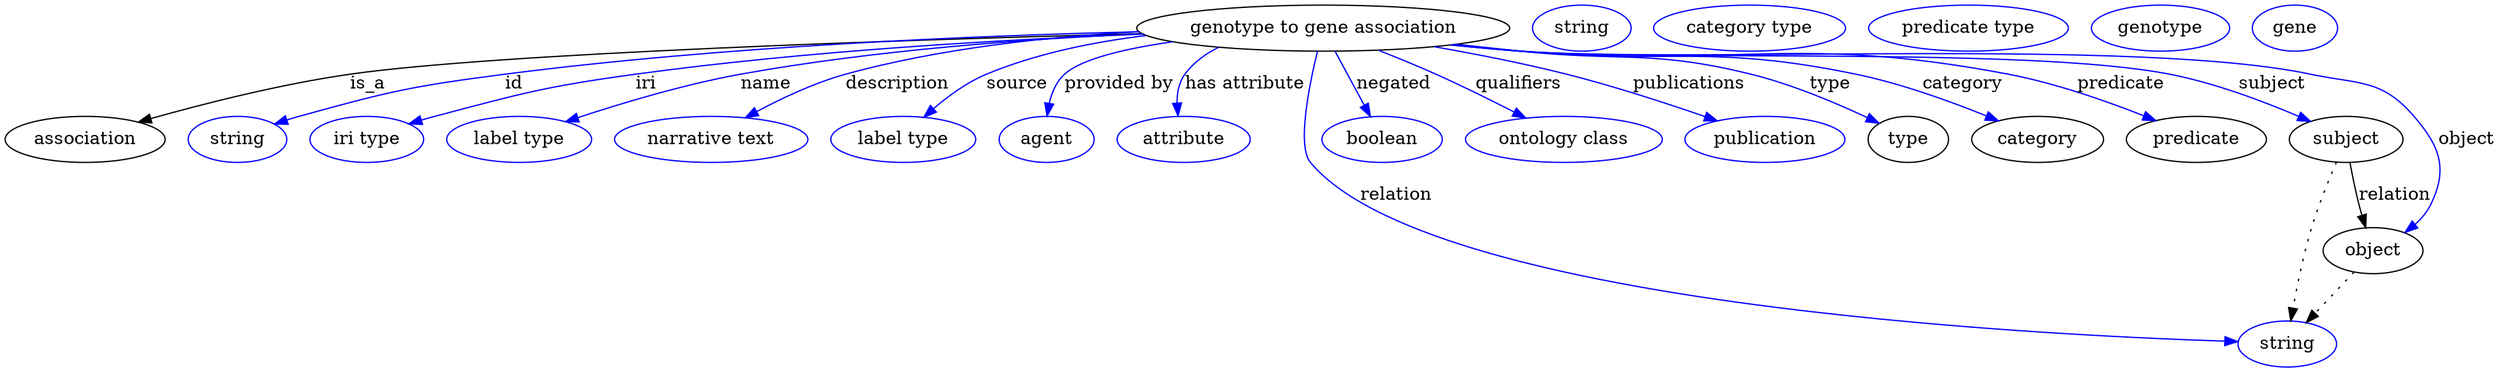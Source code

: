 digraph {
	graph [bb="0,0,1943.4,283"];
	node [label="\N"];
	"genotype to gene association"	[height=0.5,
		label="genotype to gene association",
		pos="1029.4,265",
		width=4.0441];
	association	[height=0.5,
		pos="62.394,178",
		width=1.7332];
	"genotype to gene association" -> association	[label=is_a,
		lp="283.39,221.5",
		pos="e,103.96,191.52 887.63,260.71 701.43,255.82 384.63,245.42 269.39,229 215.52,221.32 155.16,205.94 113.59,194.26"];
	id	[color=blue,
		height=0.5,
		label=string,
		pos="181.39,178",
		width=1.0652];
	"genotype to gene association" -> id	[color=blue,
		label=id,
		lp="397.39,221.5",
		pos="e,210.38,189.99 885.45,262.17 755.58,259.08 559.53,250.85 390.39,229 317.95,219.64 299.77,215.57 229.39,196 226.29,195.14 223.09,\
194.17 219.89,193.15",
		style=solid];
	iri	[color=blue,
		height=0.5,
		label="iri type",
		pos="282.39,178",
		width=1.2277];
	"genotype to gene association" -> iri	[color=blue,
		label=iri,
		lp="500.39,221.5",
		pos="e,315.32,190.14 888.64,260.29 780,256.11 626.15,247.32 492.39,229 421.75,219.32 404.32,214.25 335.39,196 332.02,195.11 328.55,194.13 \
325.07,193.11",
		style=solid];
	name	[color=blue,
		height=0.5,
		label="label type",
		pos="401.39,178",
		width=1.5707];
	"genotype to gene association" -> name	[color=blue,
		label=name,
		lp="594.39,221.5",
		pos="e,437.66,191.84 888.04,260.57 797.73,256.55 678.47,247.84 574.39,229 530.57,221.07 481.96,206.48 447.45,195.11",
		style=solid];
	description	[color=blue,
		height=0.5,
		label="narrative text",
		pos="551.39,178",
		width=2.0943];
	"genotype to gene association" -> description	[color=blue,
		label=description,
		lp="696.89,221.5",
		pos="e,578.01,194.9 885.14,262.21 815.05,258.39 730.23,249.35 656.39,229 632.2,222.33 606.74,210.35 586.95,199.78",
		style=solid];
	source	[color=blue,
		height=0.5,
		label="label type",
		pos="701.39,178",
		width=1.5707];
	"genotype to gene association" -> source	[color=blue,
		label=source,
		lp="790.39,221.5",
		pos="e,717.48,195.3 891.38,259.26 850.01,254.26 805.31,245.18 766.39,229 751.23,222.69 736.53,211.92 724.96,201.98",
		style=solid];
	"provided by"	[color=blue,
		height=0.5,
		label=agent,
		pos="813.39,178",
		width=1.0291];
	"genotype to gene association" -> "provided by"	[color=blue,
		label="provided by",
		lp="869.89,221.5",
		pos="e,813.74,196.24 911.85,254.33 875.16,249.08 840.77,241.08 827.39,229 820.93,223.16 817.35,214.6 815.4,206.2",
		style=solid];
	"has attribute"	[color=blue,
		height=0.5,
		label=attribute,
		pos="920.39,178",
		width=1.4443];
	"genotype to gene association" -> "has attribute"	[color=blue,
		label="has attribute",
		lp="968.39,221.5",
		pos="e,916.06,196.35 947.74,250.05 937.48,244.99 928.21,238.18 921.39,229 916.64,222.6 915.17,214.36 915.24,206.43",
		style=solid];
	relation	[color=blue,
		height=0.5,
		label=string,
		pos="1781.4,18",
		width=1.0652];
	"genotype to gene association" -> relation	[color=blue,
		label=relation,
		lp="1086.4,134.5",
		pos="e,1743.2,19.917 1024.9,246.99 1018.6,220.94 1008.7,172.83 1019.4,160 1111.3,49.546 1580.3,25.251 1733.2,20.233",
		style=solid];
	negated	[color=blue,
		height=0.5,
		label=boolean,
		pos="1075.4,178",
		width=1.2999];
	"genotype to gene association" -> negated	[color=blue,
		label=negated,
		lp="1084.4,221.5",
		pos="e,1066.3,195.89 1038.7,246.8 1045.2,234.74 1054.1,218.4 1061.4,204.79",
		style=solid];
	qualifiers	[color=blue,
		height=0.5,
		label="ontology class",
		pos="1216.4,178",
		width=2.1304];
	"genotype to gene association" -> qualifiers	[color=blue,
		label=qualifiers,
		lp="1181.9,221.5",
		pos="e,1186.8,194.8 1072.7,247.67 1087,242.02 1103,235.48 1117.4,229 1137.6,219.91 1159.6,208.9 1177.7,199.53",
		style=solid];
	publications	[color=blue,
		height=0.5,
		label=publication,
		pos="1373.4,178",
		width=1.7332];
	"genotype to gene association" -> publications	[color=blue,
		label=publications,
		lp="1315.4,221.5",
		pos="e,1336.5,192.51 1116,250.53 1148.6,244.8 1185.9,237.48 1219.4,229 1256,219.72 1296.7,206.4 1327,195.84",
		style=solid];
	type	[height=0.5,
		pos="1485.4,178",
		width=0.86659];
	"genotype to gene association" -> type	[color=blue,
		label=type,
		lp="1424.4,221.5",
		pos="e,1462.7,190.66 1134,252.4 1150.9,250.56 1168.1,248.71 1184.4,247 1263.9,238.64 1285.8,248.28 1363.4,229 1395.2,221.11 1429.5,206.43 \
1453.6,195.01",
		style=solid];
	category	[height=0.5,
		pos="1586.4,178",
		width=1.4263];
	"genotype to gene association" -> category	[color=blue,
		label=category,
		lp="1527.9,221.5",
		pos="e,1555.8,192.49 1131.9,252.17 1149.4,250.32 1167.4,248.52 1184.4,247 1299.8,236.68 1331,252.45 1444.4,229 1479.8,221.69 1518.3,207.7 \
1546.3,196.37",
		style=solid];
	predicate	[height=0.5,
		pos="1710.4,178",
		width=1.5165];
	"genotype to gene association" -> predicate	[color=blue,
		label=predicate,
		lp="1651.4,221.5",
		pos="e,1678.7,192.68 1130.6,251.99 1148.5,250.12 1167,248.37 1184.4,247 1352.5,233.8 1397.7,260.46 1563.4,229 1600.2,222.02 1640.3,207.91 \
1669.3,196.45",
		style=solid];
	subject	[height=0.5,
		pos="1827.4,178",
		width=1.2277];
	"genotype to gene association" -> subject	[color=blue,
		label=subject,
		lp="1769.4,221.5",
		pos="e,1799.6,192 1129.8,251.9 1147.9,250.02 1166.7,248.28 1184.4,247 1296.4,238.87 1579.2,250.39 1689.4,229 1724.6,222.17 1762.8,207.74 \
1790.1,196.13",
		style=solid];
	object	[height=0.5,
		pos="1848.4,91",
		width=1.0832];
	"genotype to gene association" -> object	[color=blue,
		label=object,
		lp="1921.4,178",
		pos="e,1873.3,105.25 1129.3,251.85 1147.6,249.97 1166.6,248.24 1184.4,247 1320.8,237.54 1665.6,257.24 1799.4,229 1837.4,220.97 1855.1,\
225.48 1880.4,196 1900.7,172.34 1907.1,155.03 1893.4,127 1890.5,121.17 1886.2,116.02 1881.3,111.6",
		style=solid];
	association_type	[color=blue,
		height=0.5,
		label=string,
		pos="1231.4,265",
		width=1.0652];
	association_category	[color=blue,
		height=0.5,
		label="category type",
		pos="1362.4,265",
		width=2.0762];
	"genotype to gene association_predicate"	[color=blue,
		height=0.5,
		label="predicate type",
		pos="1533.4,265",
		width=2.1665];
	subject -> relation	[pos="e,1784.1,36.136 1819.8,160.24 1813.9,146.64 1805.8,126.88 1800.4,109 1794.1,88.265 1789.2,64.241 1785.9,46.231",
		style=dotted];
	subject -> object	[label=relation,
		lp="1865.4,134.5",
		pos="e,1842.7,108.98 1830.4,159.77 1832.2,150.09 1834.6,137.8 1837.4,127 1838.1,124.32 1838.9,121.53 1839.7,118.76"];
	"genotype to gene association_subject"	[color=blue,
		height=0.5,
		label=genotype,
		pos="1683.4,265",
		width=1.4985];
	object -> relation	[pos="e,1796.2,34.713 1833.5,74.243 1824.6,64.775 1813.1,52.56 1803.1,42.024",
		style=dotted];
	"genotype to gene association_object"	[color=blue,
		height=0.5,
		label=gene,
		pos="1788.4,265",
		width=0.92075];
}
